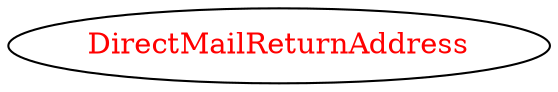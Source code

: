 digraph dependencyGraph {
 concentrate=true;
 ranksep="2.0";
 rankdir="LR"; 
 splines="ortho";
"DirectMailReturnAddress" [fontcolor="red"];
}